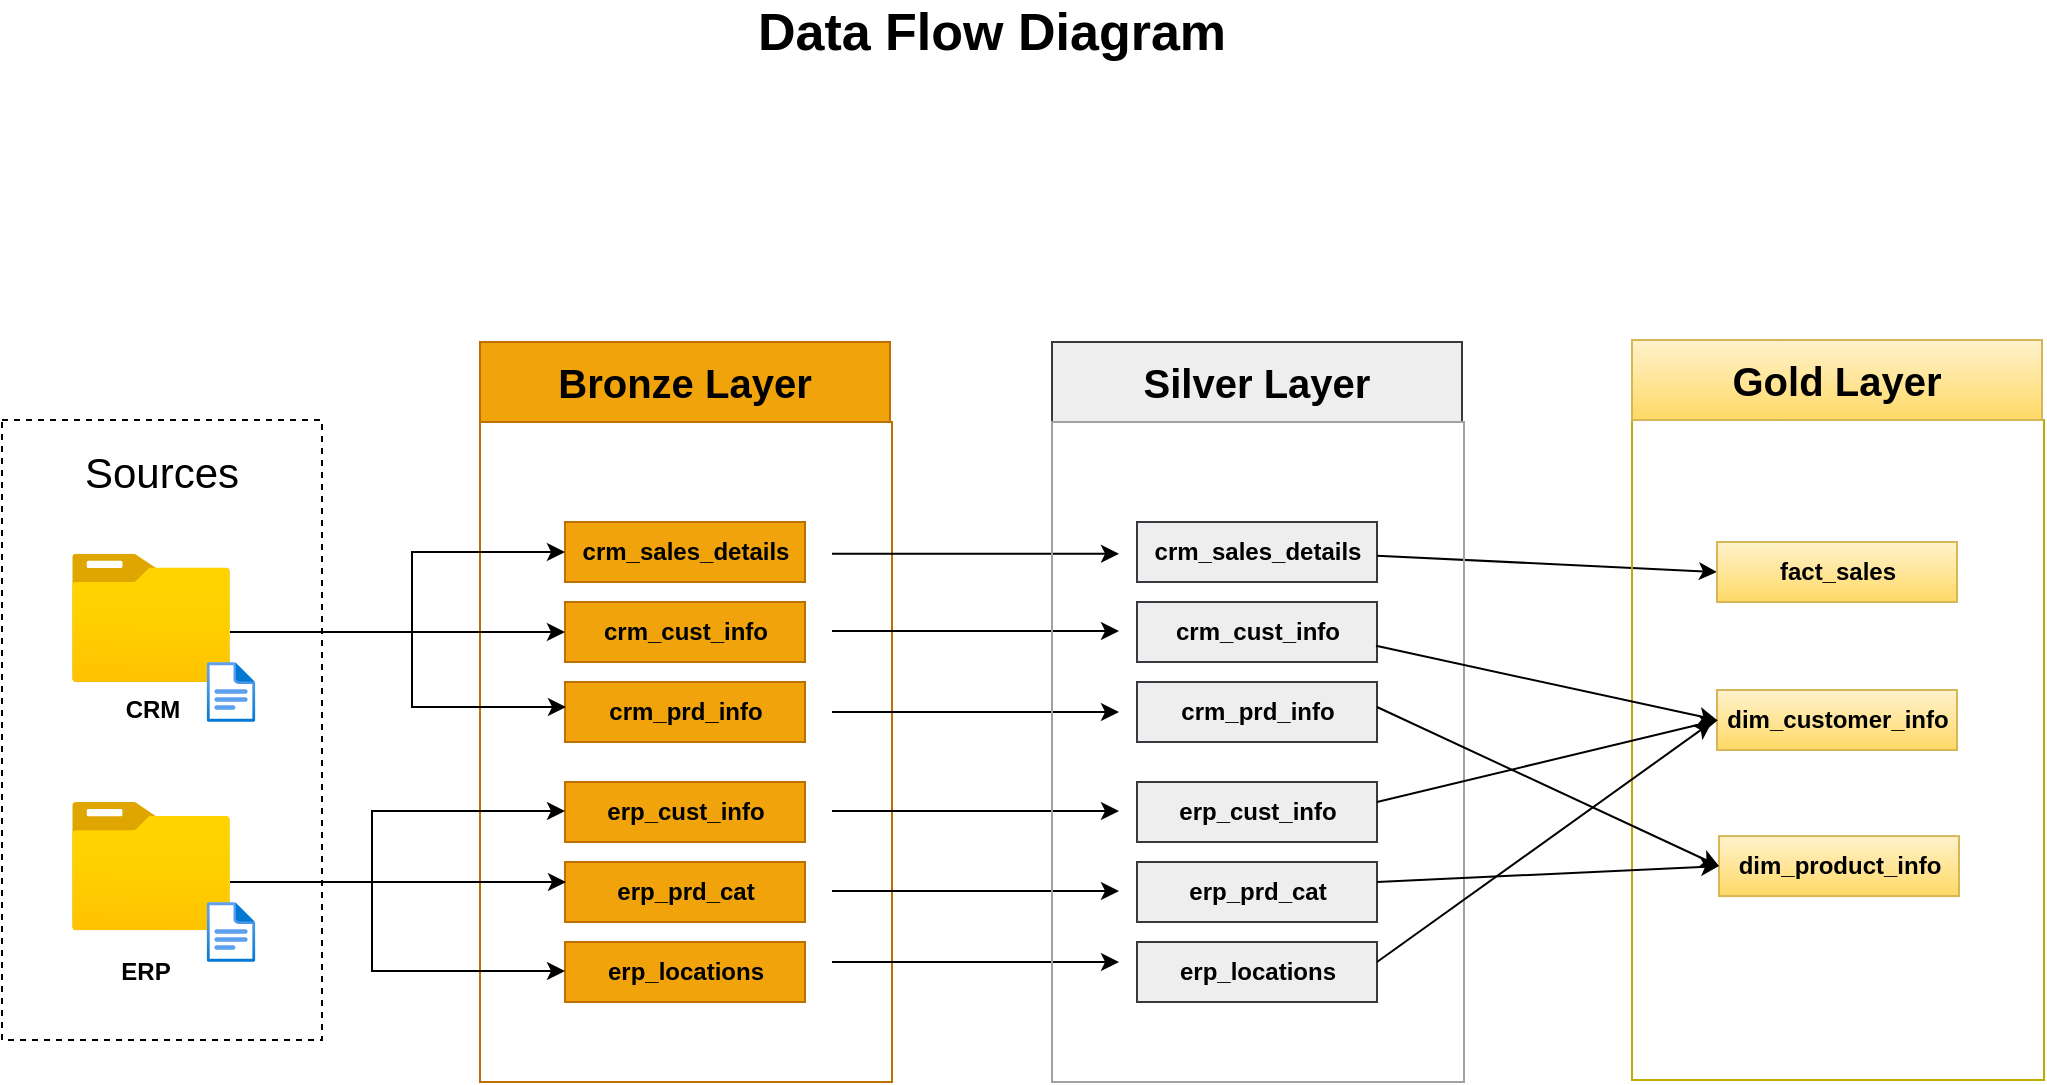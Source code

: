 <mxfile version="28.2.8">
  <diagram name="Page-1" id="h-hGsHWyxdlVVV0W9ACe">
    <mxGraphModel dx="2066" dy="1236" grid="1" gridSize="10" guides="1" tooltips="1" connect="1" arrows="1" fold="1" page="1" pageScale="1" pageWidth="1169" pageHeight="827" math="0" shadow="0">
      <root>
        <mxCell id="0" />
        <mxCell id="1" parent="0" />
        <mxCell id="wnymyDq5whZ8nQDAgxUW-1" value="" style="rounded=0;whiteSpace=wrap;html=1;dashed=1;strokeWidth=1;labelBackgroundColor=default;" parent="1" vertex="1">
          <mxGeometry x="55" y="249" width="160" height="310" as="geometry" />
        </mxCell>
        <mxCell id="wnymyDq5whZ8nQDAgxUW-2" value="&lt;p&gt;Sources&lt;/p&gt;" style="text;html=1;align=center;verticalAlign=middle;whiteSpace=wrap;rounded=0;fontSize=21;fillColor=default;" parent="1" vertex="1">
          <mxGeometry x="75" y="260" width="120" height="30" as="geometry" />
        </mxCell>
        <mxCell id="wnymyDq5whZ8nQDAgxUW-3" value="&lt;b&gt;CRM&lt;/b&gt;" style="image;aspect=fixed;html=1;points=[];align=center;fontSize=12;image=img/lib/azure2/general/Folder_Blank.svg;" parent="1" vertex="1">
          <mxGeometry x="90" y="315.88" width="79" height="64.12" as="geometry" />
        </mxCell>
        <mxCell id="wnymyDq5whZ8nQDAgxUW-5" value="" style="image;aspect=fixed;html=1;points=[];align=center;fontSize=12;image=img/lib/azure2/general/Folder_Blank.svg;" parent="1" vertex="1">
          <mxGeometry x="90" y="440" width="79" height="64.12" as="geometry" />
        </mxCell>
        <mxCell id="wnymyDq5whZ8nQDAgxUW-6" value="" style="image;aspect=fixed;html=1;points=[];align=center;fontSize=12;image=img/lib/azure2/general/File.svg;" parent="1" vertex="1">
          <mxGeometry x="157.33" y="490" width="24.35" height="30" as="geometry" />
        </mxCell>
        <mxCell id="wnymyDq5whZ8nQDAgxUW-7" value="&lt;b&gt;ERP&lt;/b&gt;" style="text;html=1;align=center;verticalAlign=middle;whiteSpace=wrap;rounded=0;" parent="1" vertex="1">
          <mxGeometry x="97.33" y="510" width="60" height="30" as="geometry" />
        </mxCell>
        <mxCell id="wnymyDq5whZ8nQDAgxUW-9" value="&lt;font&gt;Data Flow Diagram&lt;/font&gt;" style="text;html=1;align=center;verticalAlign=middle;whiteSpace=wrap;rounded=0;fontStyle=1;fontSize=26;" parent="1" vertex="1">
          <mxGeometry x="390" y="40" width="320" height="30" as="geometry" />
        </mxCell>
        <mxCell id="OHG60xEiqbtdB1rDb5B0-1" value="Bronze Layer" style="rounded=0;whiteSpace=wrap;html=1;fontSize=20;labelBackgroundColor=none;fillColor=#f0a30a;strokeColor=#BD7000;fontStyle=1;fontColor=#000000;" parent="1" vertex="1">
          <mxGeometry x="294" y="210" width="205" height="40" as="geometry" />
        </mxCell>
        <mxCell id="OHG60xEiqbtdB1rDb5B0-2" value="" style="rounded=0;whiteSpace=wrap;html=1;fontSize=20;labelBackgroundColor=default;fillColor=none;strokeColor=#BD7000;fontColor=#000000;" parent="1" vertex="1">
          <mxGeometry x="294" y="250" width="206" height="330" as="geometry" />
        </mxCell>
        <mxCell id="OHG60xEiqbtdB1rDb5B0-3" value="crm_sales_details" style="rounded=0;whiteSpace=wrap;html=1;fillColor=#f0a30a;fontColor=#000000;strokeColor=#BD7000;fontStyle=1" parent="1" vertex="1">
          <mxGeometry x="336.5" y="300" width="120" height="30" as="geometry" />
        </mxCell>
        <mxCell id="OHG60xEiqbtdB1rDb5B0-4" value="crm_cust_info" style="rounded=0;whiteSpace=wrap;html=1;fillColor=#f0a30a;fontColor=#000000;strokeColor=#BD7000;fontStyle=1" parent="1" vertex="1">
          <mxGeometry x="336.5" y="340" width="120" height="30" as="geometry" />
        </mxCell>
        <mxCell id="OHG60xEiqbtdB1rDb5B0-5" value="crm_prd_info" style="rounded=0;whiteSpace=wrap;html=1;fillColor=#f0a30a;fontColor=#000000;strokeColor=#BD7000;fontStyle=1" parent="1" vertex="1">
          <mxGeometry x="336.5" y="380" width="120" height="30" as="geometry" />
        </mxCell>
        <mxCell id="OHG60xEiqbtdB1rDb5B0-6" value="erp_cust_info" style="rounded=0;whiteSpace=wrap;html=1;fillColor=#f0a30a;fontColor=#000000;strokeColor=#BD7000;fontStyle=1" parent="1" vertex="1">
          <mxGeometry x="336.5" y="430" width="120" height="30" as="geometry" />
        </mxCell>
        <mxCell id="OHG60xEiqbtdB1rDb5B0-8" value="erp_prd_cat" style="rounded=0;whiteSpace=wrap;html=1;fillColor=#f0a30a;fontColor=#000000;strokeColor=#BD7000;fontStyle=1" parent="1" vertex="1">
          <mxGeometry x="336.5" y="470" width="120" height="30" as="geometry" />
        </mxCell>
        <mxCell id="OHG60xEiqbtdB1rDb5B0-9" value="erp_locations" style="rounded=0;whiteSpace=wrap;html=1;fillColor=#f0a30a;fontColor=#000000;strokeColor=#BD7000;fontStyle=1" parent="1" vertex="1">
          <mxGeometry x="336.5" y="510" width="120" height="30" as="geometry" />
        </mxCell>
        <mxCell id="OHG60xEiqbtdB1rDb5B0-15" value="" style="image;aspect=fixed;html=1;points=[];align=center;fontSize=12;image=img/lib/azure2/general/File.svg;" parent="1" vertex="1">
          <mxGeometry x="157.33" y="370" width="24.35" height="30" as="geometry" />
        </mxCell>
        <mxCell id="OHG60xEiqbtdB1rDb5B0-32" value="" style="group" parent="1" vertex="1" connectable="0">
          <mxGeometry x="250" y="315" width="87" height="77.5" as="geometry" />
        </mxCell>
        <mxCell id="OHG60xEiqbtdB1rDb5B0-12" value="" style="edgeStyle=orthogonalEdgeStyle;rounded=0;orthogonalLoop=1;jettySize=auto;html=1;" parent="OHG60xEiqbtdB1rDb5B0-32" source="wnymyDq5whZ8nQDAgxUW-3" target="OHG60xEiqbtdB1rDb5B0-4" edge="1">
          <mxGeometry relative="1" as="geometry">
            <mxPoint x="38.5" y="22.94" as="targetPoint" />
            <Array as="points">
              <mxPoint y="40" />
              <mxPoint y="40" />
            </Array>
          </mxGeometry>
        </mxCell>
        <mxCell id="OHG60xEiqbtdB1rDb5B0-30" value="" style="edgeStyle=orthogonalEdgeStyle;rounded=0;orthogonalLoop=1;jettySize=auto;html=1;entryX=0;entryY=0.5;entryDx=0;entryDy=0;jumpSize=0;" parent="OHG60xEiqbtdB1rDb5B0-32" target="OHG60xEiqbtdB1rDb5B0-3" edge="1">
          <mxGeometry relative="1" as="geometry">
            <mxPoint x="10" y="45" as="sourcePoint" />
            <mxPoint x="-1" y="32.94" as="targetPoint" />
            <Array as="points">
              <mxPoint x="10" />
            </Array>
          </mxGeometry>
        </mxCell>
        <mxCell id="OHG60xEiqbtdB1rDb5B0-31" value="" style="edgeStyle=orthogonalEdgeStyle;rounded=0;orthogonalLoop=1;jettySize=auto;html=1;entryX=0;entryY=0.5;entryDx=0;entryDy=0;jumpSize=0;" parent="OHG60xEiqbtdB1rDb5B0-32" edge="1">
          <mxGeometry relative="1" as="geometry">
            <mxPoint x="10" y="45" as="sourcePoint" />
            <mxPoint x="87" y="77.5" as="targetPoint" />
            <Array as="points">
              <mxPoint x="10" y="77.5" />
            </Array>
          </mxGeometry>
        </mxCell>
        <mxCell id="OHG60xEiqbtdB1rDb5B0-51" value="" style="edgeStyle=orthogonalEdgeStyle;rounded=0;orthogonalLoop=1;jettySize=auto;html=1;" parent="1" edge="1">
          <mxGeometry relative="1" as="geometry">
            <mxPoint x="169" y="480" as="sourcePoint" />
            <mxPoint x="337" y="480" as="targetPoint" />
            <Array as="points">
              <mxPoint x="250" y="480" />
              <mxPoint x="250" y="480" />
            </Array>
          </mxGeometry>
        </mxCell>
        <mxCell id="OHG60xEiqbtdB1rDb5B0-52" value="" style="edgeStyle=orthogonalEdgeStyle;rounded=0;orthogonalLoop=1;jettySize=auto;html=1;" parent="1" edge="1">
          <mxGeometry relative="1" as="geometry">
            <mxPoint x="240" y="490" as="sourcePoint" />
            <mxPoint x="336.5" y="524.5" as="targetPoint" />
            <Array as="points">
              <mxPoint x="249.5" y="524.5" />
              <mxPoint x="249.5" y="524.5" />
            </Array>
          </mxGeometry>
        </mxCell>
        <mxCell id="OHG60xEiqbtdB1rDb5B0-53" value="" style="edgeStyle=orthogonalEdgeStyle;rounded=0;orthogonalLoop=1;jettySize=auto;html=1;" parent="1" edge="1">
          <mxGeometry relative="1" as="geometry">
            <mxPoint x="240" y="490" as="sourcePoint" />
            <mxPoint x="336.5" y="444.5" as="targetPoint" />
            <Array as="points">
              <mxPoint x="249.5" y="444.5" />
              <mxPoint x="249.5" y="444.5" />
            </Array>
          </mxGeometry>
        </mxCell>
        <mxCell id="OHG60xEiqbtdB1rDb5B0-54" value="Silver Layer" style="rounded=0;whiteSpace=wrap;html=1;fontSize=20;labelBackgroundColor=none;fillColor=#eeeeee;strokeColor=#36393d;fontStyle=1;" parent="1" vertex="1">
          <mxGeometry x="580" y="210" width="205" height="40" as="geometry" />
        </mxCell>
        <mxCell id="OHG60xEiqbtdB1rDb5B0-55" value="crm_sales_details" style="rounded=0;whiteSpace=wrap;html=1;fillColor=#eeeeee;strokeColor=#36393d;fontStyle=1" parent="1" vertex="1">
          <mxGeometry x="622.5" y="300" width="120" height="30" as="geometry" />
        </mxCell>
        <mxCell id="OHG60xEiqbtdB1rDb5B0-56" value="crm_cust_info" style="rounded=0;whiteSpace=wrap;html=1;fillColor=#eeeeee;strokeColor=#36393d;fontStyle=1" parent="1" vertex="1">
          <mxGeometry x="622.5" y="340" width="120" height="30" as="geometry" />
        </mxCell>
        <mxCell id="OHG60xEiqbtdB1rDb5B0-57" value="crm_prd_info" style="rounded=0;whiteSpace=wrap;html=1;fillColor=#eeeeee;strokeColor=#36393d;fontStyle=1" parent="1" vertex="1">
          <mxGeometry x="622.5" y="380" width="120" height="30" as="geometry" />
        </mxCell>
        <mxCell id="OHG60xEiqbtdB1rDb5B0-58" value="erp_cust_info" style="rounded=0;whiteSpace=wrap;html=1;fillColor=#eeeeee;strokeColor=#36393d;fontStyle=1" parent="1" vertex="1">
          <mxGeometry x="622.5" y="430" width="120" height="30" as="geometry" />
        </mxCell>
        <mxCell id="OHG60xEiqbtdB1rDb5B0-59" value="erp_prd_cat" style="rounded=0;whiteSpace=wrap;html=1;fillColor=#eeeeee;strokeColor=#36393d;fontStyle=1" parent="1" vertex="1">
          <mxGeometry x="622.5" y="470" width="120" height="30" as="geometry" />
        </mxCell>
        <mxCell id="OHG60xEiqbtdB1rDb5B0-60" value="erp_locations" style="rounded=0;whiteSpace=wrap;html=1;fillColor=#eeeeee;strokeColor=#36393d;fontStyle=1" parent="1" vertex="1">
          <mxGeometry x="622.5" y="510" width="120" height="30" as="geometry" />
        </mxCell>
        <mxCell id="OHG60xEiqbtdB1rDb5B0-74" value="" style="edgeStyle=orthogonalEdgeStyle;rounded=0;orthogonalLoop=1;jettySize=auto;html=1;" parent="1" edge="1">
          <mxGeometry relative="1" as="geometry">
            <mxPoint x="470" y="395" as="sourcePoint" />
            <mxPoint x="613.5" y="395" as="targetPoint" />
            <Array as="points">
              <mxPoint x="551" y="394.5" />
              <mxPoint x="551" y="394.5" />
            </Array>
          </mxGeometry>
        </mxCell>
        <mxCell id="OHG60xEiqbtdB1rDb5B0-75" value="" style="edgeStyle=orthogonalEdgeStyle;rounded=0;orthogonalLoop=1;jettySize=auto;html=1;" parent="1" edge="1">
          <mxGeometry relative="1" as="geometry">
            <mxPoint x="470" y="444.5" as="sourcePoint" />
            <mxPoint x="613.5" y="444.5" as="targetPoint" />
            <Array as="points">
              <mxPoint x="551" y="444" />
              <mxPoint x="551" y="444" />
            </Array>
          </mxGeometry>
        </mxCell>
        <mxCell id="OHG60xEiqbtdB1rDb5B0-76" value="" style="edgeStyle=orthogonalEdgeStyle;rounded=0;orthogonalLoop=1;jettySize=auto;html=1;" parent="1" edge="1">
          <mxGeometry relative="1" as="geometry">
            <mxPoint x="470" y="484.5" as="sourcePoint" />
            <mxPoint x="613.5" y="484.5" as="targetPoint" />
            <Array as="points">
              <mxPoint x="551" y="484" />
              <mxPoint x="551" y="484" />
            </Array>
          </mxGeometry>
        </mxCell>
        <mxCell id="OHG60xEiqbtdB1rDb5B0-77" value="" style="edgeStyle=orthogonalEdgeStyle;rounded=0;orthogonalLoop=1;jettySize=auto;html=1;" parent="1" edge="1">
          <mxGeometry relative="1" as="geometry">
            <mxPoint x="470" y="520" as="sourcePoint" />
            <mxPoint x="613.5" y="520" as="targetPoint" />
            <Array as="points">
              <mxPoint x="551" y="519.5" />
              <mxPoint x="551" y="519.5" />
            </Array>
          </mxGeometry>
        </mxCell>
        <mxCell id="OHG60xEiqbtdB1rDb5B0-78" value="" style="edgeStyle=orthogonalEdgeStyle;rounded=0;orthogonalLoop=1;jettySize=auto;html=1;" parent="1" edge="1">
          <mxGeometry relative="1" as="geometry">
            <mxPoint x="470" y="354.5" as="sourcePoint" />
            <mxPoint x="613.5" y="354.5" as="targetPoint" />
            <Array as="points">
              <mxPoint x="551" y="354" />
              <mxPoint x="551" y="354" />
            </Array>
          </mxGeometry>
        </mxCell>
        <mxCell id="OHG60xEiqbtdB1rDb5B0-79" value="" style="edgeStyle=orthogonalEdgeStyle;rounded=0;orthogonalLoop=1;jettySize=auto;html=1;" parent="1" edge="1">
          <mxGeometry relative="1" as="geometry">
            <mxPoint x="470" y="315.88" as="sourcePoint" />
            <mxPoint x="613.5" y="315.88" as="targetPoint" />
            <Array as="points">
              <mxPoint x="551" y="315.38" />
              <mxPoint x="551" y="315.38" />
            </Array>
          </mxGeometry>
        </mxCell>
        <mxCell id="dmTm0BGAwn4HaToLLWYe-10" value="" style="rounded=0;orthogonalLoop=1;jettySize=auto;html=1;entryX=0;entryY=0.5;entryDx=0;entryDy=0;" edge="1" parent="1" target="dmTm0BGAwn4HaToLLWYe-2">
          <mxGeometry relative="1" as="geometry">
            <mxPoint x="742.5" y="316.88" as="sourcePoint" />
            <mxPoint x="826.5" y="315.88" as="targetPoint" />
          </mxGeometry>
        </mxCell>
        <mxCell id="OHG60xEiqbtdB1rDb5B0-85" value="" style="rounded=0;whiteSpace=wrap;html=1;fontSize=20;labelBackgroundColor=default;fillColor=none;strokeColor=light-dark(#a4a19d, #c17f1f);fontColor=#000000;" parent="1" vertex="1">
          <mxGeometry x="580" y="250" width="206" height="330" as="geometry" />
        </mxCell>
        <mxCell id="dmTm0BGAwn4HaToLLWYe-1" value="" style="rounded=0;whiteSpace=wrap;html=1;fontSize=20;labelBackgroundColor=default;fillColor=none;strokeColor=light-dark(#bdad00, #c17f1f);fontColor=#000000;" vertex="1" parent="1">
          <mxGeometry x="870" y="249" width="206" height="330" as="geometry" />
        </mxCell>
        <mxCell id="dmTm0BGAwn4HaToLLWYe-2" value="fact_sales" style="rounded=0;whiteSpace=wrap;html=1;fillColor=#fff2cc;strokeColor=#d6b656;fontStyle=1;gradientColor=#ffd966;" vertex="1" parent="1">
          <mxGeometry x="912.5" y="310" width="120" height="30" as="geometry" />
        </mxCell>
        <mxCell id="dmTm0BGAwn4HaToLLWYe-3" value="dim_customer_info" style="rounded=0;whiteSpace=wrap;html=1;fillColor=#fff2cc;strokeColor=#d6b656;fontStyle=1;gradientColor=#ffd966;" vertex="1" parent="1">
          <mxGeometry x="912.5" y="384" width="120" height="30" as="geometry" />
        </mxCell>
        <mxCell id="dmTm0BGAwn4HaToLLWYe-7" value="dim_product_info" style="rounded=0;whiteSpace=wrap;html=1;fillColor=#fff2cc;strokeColor=#d6b656;fontStyle=1;gradientColor=#ffd966;" vertex="1" parent="1">
          <mxGeometry x="913.5" y="457.06" width="120" height="30" as="geometry" />
        </mxCell>
        <mxCell id="dmTm0BGAwn4HaToLLWYe-8" value="Gold Layer" style="rounded=0;whiteSpace=wrap;html=1;fontSize=20;labelBackgroundColor=none;fillColor=#fff2cc;strokeColor=#d6b656;fontStyle=1;gradientColor=#ffd966;" vertex="1" parent="1">
          <mxGeometry x="870" y="209" width="205" height="40" as="geometry" />
        </mxCell>
        <mxCell id="dmTm0BGAwn4HaToLLWYe-11" value="" style="rounded=0;orthogonalLoop=1;jettySize=auto;html=1;entryX=0;entryY=0.5;entryDx=0;entryDy=0;" edge="1" parent="1" target="dmTm0BGAwn4HaToLLWYe-3">
          <mxGeometry relative="1" as="geometry">
            <mxPoint x="742" y="361.88" as="sourcePoint" />
            <mxPoint x="912.5" y="370" as="targetPoint" />
          </mxGeometry>
        </mxCell>
        <mxCell id="dmTm0BGAwn4HaToLLWYe-12" value="" style="rounded=0;orthogonalLoop=1;jettySize=auto;html=1;entryX=0;entryY=0.5;entryDx=0;entryDy=0;" edge="1" parent="1" target="dmTm0BGAwn4HaToLLWYe-7">
          <mxGeometry relative="1" as="geometry">
            <mxPoint x="742.5" y="392.5" as="sourcePoint" />
            <mxPoint x="913.5" y="429.62" as="targetPoint" />
          </mxGeometry>
        </mxCell>
        <mxCell id="dmTm0BGAwn4HaToLLWYe-13" value="" style="rounded=0;orthogonalLoop=1;jettySize=auto;html=1;" edge="1" parent="1">
          <mxGeometry relative="1" as="geometry">
            <mxPoint x="742.5" y="440" as="sourcePoint" />
            <mxPoint x="913" y="399" as="targetPoint" />
          </mxGeometry>
        </mxCell>
        <mxCell id="dmTm0BGAwn4HaToLLWYe-14" value="" style="rounded=0;orthogonalLoop=1;jettySize=auto;html=1;entryX=0;entryY=0.5;entryDx=0;entryDy=0;" edge="1" parent="1" target="dmTm0BGAwn4HaToLLWYe-7">
          <mxGeometry relative="1" as="geometry">
            <mxPoint x="742.5" y="480" as="sourcePoint" />
            <mxPoint x="914" y="559.5" as="targetPoint" />
          </mxGeometry>
        </mxCell>
        <mxCell id="dmTm0BGAwn4HaToLLWYe-15" value="" style="rounded=0;orthogonalLoop=1;jettySize=auto;html=1;" edge="1" parent="1">
          <mxGeometry relative="1" as="geometry">
            <mxPoint x="742.5" y="520" as="sourcePoint" />
            <mxPoint x="910" y="400" as="targetPoint" />
          </mxGeometry>
        </mxCell>
      </root>
    </mxGraphModel>
  </diagram>
</mxfile>
